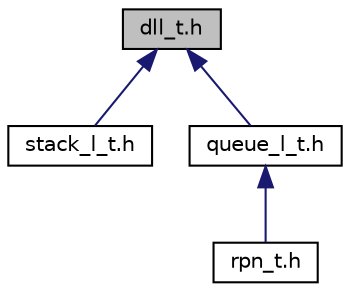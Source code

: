digraph "dll_t.h"
{
  edge [fontname="Helvetica",fontsize="10",labelfontname="Helvetica",labelfontsize="10"];
  node [fontname="Helvetica",fontsize="10",shape=record];
  Node4 [label="dll_t.h",height=0.2,width=0.4,color="black", fillcolor="grey75", style="filled", fontcolor="black"];
  Node4 -> Node5 [dir="back",color="midnightblue",fontsize="10",style="solid",fontname="Helvetica"];
  Node5 [label="stack_l_t.h",height=0.2,width=0.4,color="black", fillcolor="white", style="filled",URL="$stack__l__t_8h.html",tooltip="programa proporcionado por el profesorado para realizar la práctica 5 de Algoritmos y estructura de d..."];
  Node4 -> Node6 [dir="back",color="midnightblue",fontsize="10",style="solid",fontname="Helvetica"];
  Node6 [label="queue_l_t.h",height=0.2,width=0.4,color="black", fillcolor="white", style="filled",URL="$queue__l__t_8h.html",tooltip="programa proporcionado por el profesorado para realizar la práctica 5 de Algoritmos y estructura de d..."];
  Node6 -> Node7 [dir="back",color="midnightblue",fontsize="10",style="solid",fontname="Helvetica"];
  Node7 [label="rpn_t.h",height=0.2,width=0.4,color="black", fillcolor="white", style="filled",URL="$rpn__t_8h.html",tooltip="programa proporcionado por el profesorado para realizar la práctica 5 de Algoritmos y estructura de d..."];
}
